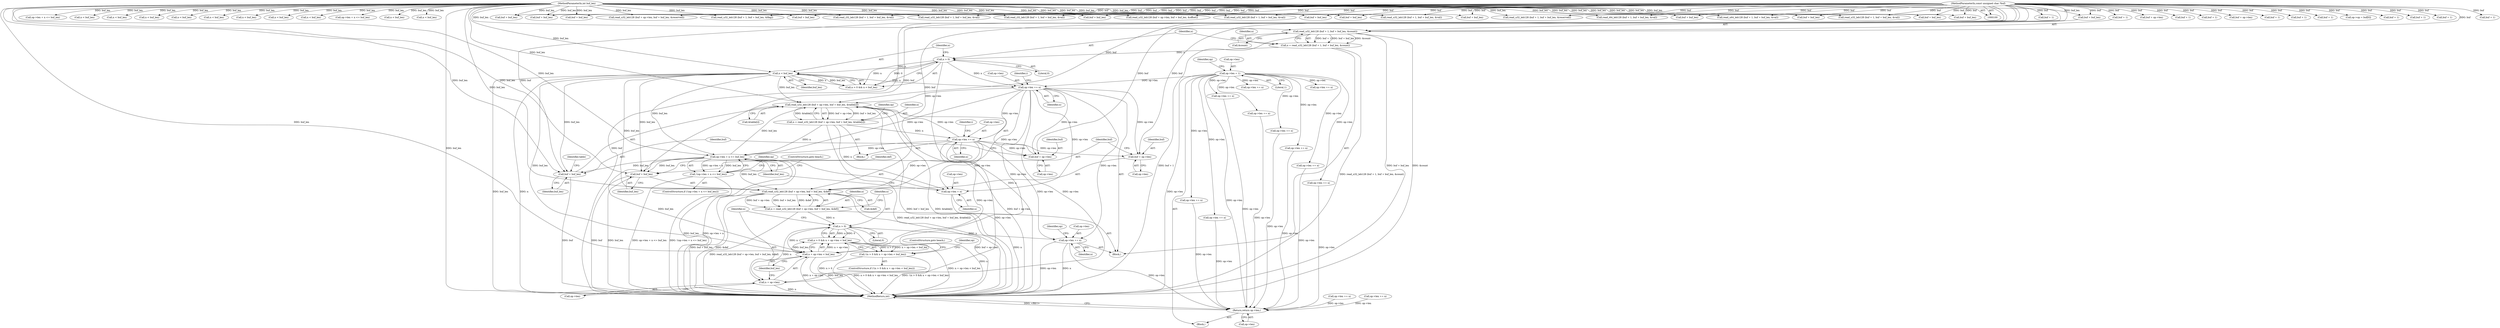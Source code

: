 digraph "1_radare2_52b1526443c1f433087928291d1c3d37a5600515@array" {
"1000499" [label="(Call,read_u32_leb128 (buf + op->len, buf + buf_len, &table[i]))"];
"1000102" [label="(MethodParameterIn,const unsigned char *buf)"];
"1000482" [label="(Call,op->len += n)"];
"1000462" [label="(Call,n > 0)"];
"1000448" [label="(Call,n = read_u32_leb128 (buf + 1, buf + buf_len, &count))"];
"1000450" [label="(Call,read_u32_leb128 (buf + 1, buf + buf_len, &count))"];
"1000103" [label="(MethodParameterIn,int buf_len)"];
"1000465" [label="(Call,n < buf_len)"];
"1000105" [label="(Call,op->len = 1)"];
"1000522" [label="(Call,op->len += n)"];
"1000497" [label="(Call,n = read_u32_leb128 (buf + op->len, buf + buf_len, &table[i]))"];
"1000499" [label="(Call,read_u32_leb128 (buf + op->len, buf + buf_len, &table[i]))"];
"1000514" [label="(Call,op->len + n <= buf_len)"];
"1000505" [label="(Call,buf + buf_len)"];
"1000513" [label="(Call,!(op->len + n <= buf_len))"];
"1000529" [label="(Call,read_u32_leb128 (buf + op->len, buf + buf_len, &def))"];
"1000527" [label="(Call,n = read_u32_leb128 (buf + op->len, buf + buf_len, &def))"];
"1000543" [label="(Call,n > 0)"];
"1000542" [label="(Call,n > 0 && n + op->len < buf_len)"];
"1000541" [label="(Call,!(n > 0 && n + op->len < buf_len))"];
"1000546" [label="(Call,n + op->len < buf_len)"];
"1000547" [label="(Call,n + op->len)"];
"1000554" [label="(Call,op->len += n)"];
"1001053" [label="(Return,return op->len;)"];
"1000535" [label="(Call,buf + buf_len)"];
"1000515" [label="(Call,op->len + n)"];
"1000500" [label="(Call,buf + op->len)"];
"1000530" [label="(Call,buf + op->len)"];
"1000830" [label="(Call,op->len + n <= buf_len)"];
"1000530" [label="(Call,buf + op->len)"];
"1000457" [label="(Call,&count)"];
"1000660" [label="(Call,buf + op->len)"];
"1000718" [label="(Call,buf + 1)"];
"1000913" [label="(Call,buf + 1)"];
"1000520" [label="(Identifier,buf_len)"];
"1000454" [label="(Call,buf + buf_len)"];
"1000965" [label="(Call,op->len += n)"];
"1000466" [label="(Identifier,n)"];
"1000538" [label="(Call,&def)"];
"1000897" [label="(Call,op->len += n)"];
"1000524" [label="(Identifier,op)"];
"1001035" [label="(Call,n < buf_len)"];
"1000105" [label="(Call,op->len = 1)"];
"1000402" [label="(Call,buf + buf_len)"];
"1000527" [label="(Call,n = read_u32_leb128 (buf + op->len, buf + buf_len, &def))"];
"1000556" [label="(Identifier,op)"];
"1000984" [label="(Call,buf + buf_len)"];
"1000427" [label="(Call,op->len += n)"];
"1000514" [label="(Call,op->len + n <= buf_len)"];
"1000448" [label="(Call,n = read_u32_leb128 (buf + 1, buf + buf_len, &count))"];
"1000522" [label="(Call,op->len += n)"];
"1000814" [label="(Call,buf + op->len)"];
"1000916" [label="(Call,buf + buf_len)"];
"1000497" [label="(Call,n = read_u32_leb128 (buf + op->len, buf + buf_len, &table[i]))"];
"1000659" [label="(Call,read_u32_leb128 (buf + op->len, buf + buf_len, &reserved))"];
"1000931" [label="(Call,op->len += n)"];
"1000483" [label="(Call,op->len)"];
"1000787" [label="(Call,read_u32_leb128 (buf + 1, buf + buf_len, &flag))"];
"1000652" [label="(Call,op->len += n)"];
"1000501" [label="(Identifier,buf)"];
"1000112" [label="(Identifier,op)"];
"1000489" [label="(Identifier,i)"];
"1001045" [label="(Call,op->len += n)"];
"1000791" [label="(Call,buf + buf_len)"];
"1000912" [label="(Call,read_i32_leb128 (buf + 1, buf + buf_len, &val))"];
"1000732" [label="(Call,n < buf_len)"];
"1000306" [label="(Call,n < buf_len)"];
"1000788" [label="(Call,buf + 1)"];
"1000633" [label="(Call,read_u32_leb128 (buf + 1, buf + buf_len, &val))"];
"1000529" [label="(Call,read_u32_leb128 (buf + op->len, buf + buf_len, &def))"];
"1000500" [label="(Call,buf + op->len)"];
"1000291" [label="(Call,read_i32_leb128 (buf + 1, buf + buf_len, &val))"];
"1000721" [label="(Call,buf + buf_len)"];
"1000381" [label="(Call,op->len += n)"];
"1000813" [label="(Call,read_u32_leb128 (buf + op->len, buf + buf_len, &offset))"];
"1000545" [label="(Literal,0)"];
"1000554" [label="(Call,op->len += n)"];
"1000451" [label="(Call,buf + 1)"];
"1000467" [label="(Identifier,buf_len)"];
"1000981" [label="(Call,buf + 1)"];
"1000398" [label="(Call,read_u32_leb128 (buf + 1, buf + buf_len, &val))"];
"1000515" [label="(Call,op->len + n)"];
"1000544" [label="(Identifier,n)"];
"1000637" [label="(Call,buf + buf_len)"];
"1000947" [label="(Call,buf + 1)"];
"1000450" [label="(Call,read_u32_leb128 (buf + 1, buf + buf_len, &count))"];
"1000536" [label="(Identifier,buf)"];
"1000110" [label="(Call,op->op = buf[0])"];
"1000499" [label="(Call,read_u32_leb128 (buf + op->len, buf + buf_len, &table[i]))"];
"1000880" [label="(Call,n < buf_len)"];
"1000961" [label="(Call,n < buf_len)"];
"1000486" [label="(Identifier,n)"];
"1000528" [label="(Identifier,n)"];
"1000995" [label="(Call,n < buf_len)"];
"1000869" [label="(Call,buf + buf_len)"];
"1000549" [label="(Call,op->len)"];
"1000507" [label="(Identifier,buf_len)"];
"1000547" [label="(Call,n + op->len)"];
"1000109" [label="(Literal,1)"];
"1000717" [label="(Call,read_u32_leb128 (buf + 1, buf + buf_len, &val))"];
"1000513" [label="(Call,!(op->len + n <= buf_len))"];
"1000465" [label="(Call,n < buf_len)"];
"1000665" [label="(Call,buf + buf_len)"];
"1000464" [label="(Literal,0)"];
"1000865" [label="(Call,read_u32_leb128 (buf + 1, buf + buf_len, &reserved))"];
"1000512" [label="(ControlStructure,if (!(op->len + n <= buf_len)))"];
"1000698" [label="(Call,op->len += n)"];
"1000552" [label="(Identifier,buf_len)"];
"1000463" [label="(Identifier,n)"];
"1000526" [label="(Identifier,n)"];
"1000946" [label="(Call,read_i64_leb128 (buf + 1, buf + buf_len, &val))"];
"1000519" [label="(Identifier,n)"];
"1000295" [label="(Call,buf + buf_len)"];
"1000648" [label="(Call,n < buf_len)"];
"1000537" [label="(Identifier,buf_len)"];
"1000558" [label="(Identifier,n)"];
"1000434" [label="(Block,)"];
"1000540" [label="(ControlStructure,if (!(n > 0 && n + op->len < buf_len)))"];
"1000292" [label="(Call,buf + 1)"];
"1000802" [label="(Call,n < buf_len)"];
"1001020" [label="(Call,read_u64_leb128 (buf + 1, buf + buf_len, &val))"];
"1000539" [label="(Identifier,def)"];
"1000517" [label="(Identifier,op)"];
"1000746" [label="(Call,op->len += n)"];
"1000506" [label="(Identifier,buf)"];
"1000535" [label="(Call,buf + buf_len)"];
"1001024" [label="(Call,buf + buf_len)"];
"1000561" [label="(Identifier,op)"];
"1000553" [label="(ControlStructure,goto beach;)"];
"1001021" [label="(Call,buf + 1)"];
"1000505" [label="(Call,buf + buf_len)"];
"1000543" [label="(Call,n > 0)"];
"1000502" [label="(Call,op->len)"];
"1000866" [label="(Call,buf + 1)"];
"1000676" [label="(Call,op->len + n <= buf_len)"];
"1000498" [label="(Identifier,n)"];
"1001073" [label="(MethodReturn,int)"];
"1000482" [label="(Call,op->len += n)"];
"1000849" [label="(Call,op->len += n)"];
"1000510" [label="(Identifier,table)"];
"1000495" [label="(Identifier,i)"];
"1000516" [label="(Call,op->len)"];
"1000634" [label="(Call,buf + 1)"];
"1000531" [label="(Identifier,buf)"];
"1000532" [label="(Call,op->len)"];
"1000546" [label="(Call,n + op->len < buf_len)"];
"1000106" [label="(Call,op->len)"];
"1000462" [label="(Call,n > 0)"];
"1001005" [label="(Call,op->len += n)"];
"1000103" [label="(MethodParameterIn,int buf_len)"];
"1000461" [label="(Call,n > 0 && n < buf_len)"];
"1000980" [label="(Call,read_u32_leb128 (buf + 1, buf + buf_len, &val))"];
"1000399" [label="(Call,buf + 1)"];
"1000548" [label="(Identifier,n)"];
"1000413" [label="(Call,n < buf_len)"];
"1000104" [label="(Block,)"];
"1000541" [label="(Call,!(n > 0 && n + op->len < buf_len))"];
"1000102" [label="(MethodParameterIn,const unsigned char *buf)"];
"1000806" [label="(Call,op->len += n)"];
"1000819" [label="(Call,buf + buf_len)"];
"1000521" [label="(ControlStructure,goto beach;)"];
"1000496" [label="(Block,)"];
"1001053" [label="(Return,return op->len;)"];
"1000542" [label="(Call,n > 0 && n + op->len < buf_len)"];
"1000555" [label="(Call,op->len)"];
"1000523" [label="(Call,op->len)"];
"1001054" [label="(Call,op->len)"];
"1000927" [label="(Call,n < buf_len)"];
"1000449" [label="(Identifier,n)"];
"1000950" [label="(Call,buf + buf_len)"];
"1000508" [label="(Call,&table[i])"];
"1000499" -> "1000497"  [label="AST: "];
"1000499" -> "1000508"  [label="CFG: "];
"1000500" -> "1000499"  [label="AST: "];
"1000505" -> "1000499"  [label="AST: "];
"1000508" -> "1000499"  [label="AST: "];
"1000497" -> "1000499"  [label="CFG: "];
"1000499" -> "1001073"  [label="DDG: buf + op->len"];
"1000499" -> "1001073"  [label="DDG: buf + buf_len"];
"1000499" -> "1001073"  [label="DDG: &table[i]"];
"1000499" -> "1000497"  [label="DDG: buf + op->len"];
"1000499" -> "1000497"  [label="DDG: buf + buf_len"];
"1000499" -> "1000497"  [label="DDG: &table[i]"];
"1000102" -> "1000499"  [label="DDG: buf"];
"1000482" -> "1000499"  [label="DDG: op->len"];
"1000522" -> "1000499"  [label="DDG: op->len"];
"1000514" -> "1000499"  [label="DDG: buf_len"];
"1000465" -> "1000499"  [label="DDG: buf_len"];
"1000103" -> "1000499"  [label="DDG: buf_len"];
"1000102" -> "1000100"  [label="AST: "];
"1000102" -> "1001073"  [label="DDG: buf"];
"1000102" -> "1000110"  [label="DDG: buf"];
"1000102" -> "1000291"  [label="DDG: buf"];
"1000102" -> "1000292"  [label="DDG: buf"];
"1000102" -> "1000295"  [label="DDG: buf"];
"1000102" -> "1000398"  [label="DDG: buf"];
"1000102" -> "1000399"  [label="DDG: buf"];
"1000102" -> "1000402"  [label="DDG: buf"];
"1000102" -> "1000450"  [label="DDG: buf"];
"1000102" -> "1000451"  [label="DDG: buf"];
"1000102" -> "1000454"  [label="DDG: buf"];
"1000102" -> "1000500"  [label="DDG: buf"];
"1000102" -> "1000505"  [label="DDG: buf"];
"1000102" -> "1000529"  [label="DDG: buf"];
"1000102" -> "1000530"  [label="DDG: buf"];
"1000102" -> "1000535"  [label="DDG: buf"];
"1000102" -> "1000633"  [label="DDG: buf"];
"1000102" -> "1000634"  [label="DDG: buf"];
"1000102" -> "1000637"  [label="DDG: buf"];
"1000102" -> "1000659"  [label="DDG: buf"];
"1000102" -> "1000660"  [label="DDG: buf"];
"1000102" -> "1000665"  [label="DDG: buf"];
"1000102" -> "1000717"  [label="DDG: buf"];
"1000102" -> "1000718"  [label="DDG: buf"];
"1000102" -> "1000721"  [label="DDG: buf"];
"1000102" -> "1000787"  [label="DDG: buf"];
"1000102" -> "1000788"  [label="DDG: buf"];
"1000102" -> "1000791"  [label="DDG: buf"];
"1000102" -> "1000813"  [label="DDG: buf"];
"1000102" -> "1000814"  [label="DDG: buf"];
"1000102" -> "1000819"  [label="DDG: buf"];
"1000102" -> "1000865"  [label="DDG: buf"];
"1000102" -> "1000866"  [label="DDG: buf"];
"1000102" -> "1000869"  [label="DDG: buf"];
"1000102" -> "1000912"  [label="DDG: buf"];
"1000102" -> "1000913"  [label="DDG: buf"];
"1000102" -> "1000916"  [label="DDG: buf"];
"1000102" -> "1000946"  [label="DDG: buf"];
"1000102" -> "1000947"  [label="DDG: buf"];
"1000102" -> "1000950"  [label="DDG: buf"];
"1000102" -> "1000980"  [label="DDG: buf"];
"1000102" -> "1000981"  [label="DDG: buf"];
"1000102" -> "1000984"  [label="DDG: buf"];
"1000102" -> "1001020"  [label="DDG: buf"];
"1000102" -> "1001021"  [label="DDG: buf"];
"1000102" -> "1001024"  [label="DDG: buf"];
"1000482" -> "1000434"  [label="AST: "];
"1000482" -> "1000486"  [label="CFG: "];
"1000483" -> "1000482"  [label="AST: "];
"1000486" -> "1000482"  [label="AST: "];
"1000489" -> "1000482"  [label="CFG: "];
"1000462" -> "1000482"  [label="DDG: n"];
"1000465" -> "1000482"  [label="DDG: n"];
"1000105" -> "1000482"  [label="DDG: op->len"];
"1000482" -> "1000500"  [label="DDG: op->len"];
"1000482" -> "1000514"  [label="DDG: op->len"];
"1000482" -> "1000515"  [label="DDG: op->len"];
"1000482" -> "1000522"  [label="DDG: op->len"];
"1000482" -> "1000529"  [label="DDG: op->len"];
"1000482" -> "1000530"  [label="DDG: op->len"];
"1000482" -> "1000546"  [label="DDG: op->len"];
"1000482" -> "1000547"  [label="DDG: op->len"];
"1000482" -> "1000554"  [label="DDG: op->len"];
"1000462" -> "1000461"  [label="AST: "];
"1000462" -> "1000464"  [label="CFG: "];
"1000463" -> "1000462"  [label="AST: "];
"1000464" -> "1000462"  [label="AST: "];
"1000466" -> "1000462"  [label="CFG: "];
"1000461" -> "1000462"  [label="CFG: "];
"1000462" -> "1001073"  [label="DDG: n"];
"1000462" -> "1000461"  [label="DDG: n"];
"1000462" -> "1000461"  [label="DDG: 0"];
"1000448" -> "1000462"  [label="DDG: n"];
"1000462" -> "1000465"  [label="DDG: n"];
"1000448" -> "1000434"  [label="AST: "];
"1000448" -> "1000450"  [label="CFG: "];
"1000449" -> "1000448"  [label="AST: "];
"1000450" -> "1000448"  [label="AST: "];
"1000463" -> "1000448"  [label="CFG: "];
"1000448" -> "1001073"  [label="DDG: read_u32_leb128 (buf + 1, buf + buf_len, &count)"];
"1000450" -> "1000448"  [label="DDG: buf + 1"];
"1000450" -> "1000448"  [label="DDG: buf + buf_len"];
"1000450" -> "1000448"  [label="DDG: &count"];
"1000450" -> "1000457"  [label="CFG: "];
"1000451" -> "1000450"  [label="AST: "];
"1000454" -> "1000450"  [label="AST: "];
"1000457" -> "1000450"  [label="AST: "];
"1000450" -> "1001073"  [label="DDG: &count"];
"1000450" -> "1001073"  [label="DDG: buf + 1"];
"1000450" -> "1001073"  [label="DDG: buf + buf_len"];
"1000103" -> "1000450"  [label="DDG: buf_len"];
"1000103" -> "1000100"  [label="AST: "];
"1000103" -> "1001073"  [label="DDG: buf_len"];
"1000103" -> "1000291"  [label="DDG: buf_len"];
"1000103" -> "1000295"  [label="DDG: buf_len"];
"1000103" -> "1000306"  [label="DDG: buf_len"];
"1000103" -> "1000398"  [label="DDG: buf_len"];
"1000103" -> "1000402"  [label="DDG: buf_len"];
"1000103" -> "1000413"  [label="DDG: buf_len"];
"1000103" -> "1000454"  [label="DDG: buf_len"];
"1000103" -> "1000465"  [label="DDG: buf_len"];
"1000103" -> "1000505"  [label="DDG: buf_len"];
"1000103" -> "1000514"  [label="DDG: buf_len"];
"1000103" -> "1000529"  [label="DDG: buf_len"];
"1000103" -> "1000535"  [label="DDG: buf_len"];
"1000103" -> "1000546"  [label="DDG: buf_len"];
"1000103" -> "1000633"  [label="DDG: buf_len"];
"1000103" -> "1000637"  [label="DDG: buf_len"];
"1000103" -> "1000648"  [label="DDG: buf_len"];
"1000103" -> "1000659"  [label="DDG: buf_len"];
"1000103" -> "1000665"  [label="DDG: buf_len"];
"1000103" -> "1000676"  [label="DDG: buf_len"];
"1000103" -> "1000717"  [label="DDG: buf_len"];
"1000103" -> "1000721"  [label="DDG: buf_len"];
"1000103" -> "1000732"  [label="DDG: buf_len"];
"1000103" -> "1000787"  [label="DDG: buf_len"];
"1000103" -> "1000791"  [label="DDG: buf_len"];
"1000103" -> "1000802"  [label="DDG: buf_len"];
"1000103" -> "1000813"  [label="DDG: buf_len"];
"1000103" -> "1000819"  [label="DDG: buf_len"];
"1000103" -> "1000830"  [label="DDG: buf_len"];
"1000103" -> "1000865"  [label="DDG: buf_len"];
"1000103" -> "1000869"  [label="DDG: buf_len"];
"1000103" -> "1000880"  [label="DDG: buf_len"];
"1000103" -> "1000912"  [label="DDG: buf_len"];
"1000103" -> "1000916"  [label="DDG: buf_len"];
"1000103" -> "1000927"  [label="DDG: buf_len"];
"1000103" -> "1000946"  [label="DDG: buf_len"];
"1000103" -> "1000950"  [label="DDG: buf_len"];
"1000103" -> "1000961"  [label="DDG: buf_len"];
"1000103" -> "1000980"  [label="DDG: buf_len"];
"1000103" -> "1000984"  [label="DDG: buf_len"];
"1000103" -> "1000995"  [label="DDG: buf_len"];
"1000103" -> "1001020"  [label="DDG: buf_len"];
"1000103" -> "1001024"  [label="DDG: buf_len"];
"1000103" -> "1001035"  [label="DDG: buf_len"];
"1000465" -> "1000461"  [label="AST: "];
"1000465" -> "1000467"  [label="CFG: "];
"1000466" -> "1000465"  [label="AST: "];
"1000467" -> "1000465"  [label="AST: "];
"1000461" -> "1000465"  [label="CFG: "];
"1000465" -> "1001073"  [label="DDG: buf_len"];
"1000465" -> "1001073"  [label="DDG: n"];
"1000465" -> "1000461"  [label="DDG: n"];
"1000465" -> "1000461"  [label="DDG: buf_len"];
"1000465" -> "1000505"  [label="DDG: buf_len"];
"1000465" -> "1000514"  [label="DDG: buf_len"];
"1000465" -> "1000529"  [label="DDG: buf_len"];
"1000465" -> "1000535"  [label="DDG: buf_len"];
"1000465" -> "1000546"  [label="DDG: buf_len"];
"1000105" -> "1000104"  [label="AST: "];
"1000105" -> "1000109"  [label="CFG: "];
"1000106" -> "1000105"  [label="AST: "];
"1000109" -> "1000105"  [label="AST: "];
"1000112" -> "1000105"  [label="CFG: "];
"1000105" -> "1001073"  [label="DDG: op->len"];
"1000105" -> "1000381"  [label="DDG: op->len"];
"1000105" -> "1000427"  [label="DDG: op->len"];
"1000105" -> "1000652"  [label="DDG: op->len"];
"1000105" -> "1000746"  [label="DDG: op->len"];
"1000105" -> "1000806"  [label="DDG: op->len"];
"1000105" -> "1000897"  [label="DDG: op->len"];
"1000105" -> "1000931"  [label="DDG: op->len"];
"1000105" -> "1000965"  [label="DDG: op->len"];
"1000105" -> "1001005"  [label="DDG: op->len"];
"1000105" -> "1001045"  [label="DDG: op->len"];
"1000105" -> "1001053"  [label="DDG: op->len"];
"1000522" -> "1000496"  [label="AST: "];
"1000522" -> "1000526"  [label="CFG: "];
"1000523" -> "1000522"  [label="AST: "];
"1000526" -> "1000522"  [label="AST: "];
"1000495" -> "1000522"  [label="CFG: "];
"1000522" -> "1000500"  [label="DDG: op->len"];
"1000522" -> "1000514"  [label="DDG: op->len"];
"1000522" -> "1000515"  [label="DDG: op->len"];
"1000497" -> "1000522"  [label="DDG: n"];
"1000522" -> "1000529"  [label="DDG: op->len"];
"1000522" -> "1000530"  [label="DDG: op->len"];
"1000522" -> "1000546"  [label="DDG: op->len"];
"1000522" -> "1000547"  [label="DDG: op->len"];
"1000522" -> "1000554"  [label="DDG: op->len"];
"1000497" -> "1000496"  [label="AST: "];
"1000498" -> "1000497"  [label="AST: "];
"1000517" -> "1000497"  [label="CFG: "];
"1000497" -> "1001073"  [label="DDG: read_u32_leb128 (buf + op->len, buf + buf_len, &table[i])"];
"1000497" -> "1000514"  [label="DDG: n"];
"1000497" -> "1000515"  [label="DDG: n"];
"1000514" -> "1000513"  [label="AST: "];
"1000514" -> "1000520"  [label="CFG: "];
"1000515" -> "1000514"  [label="AST: "];
"1000520" -> "1000514"  [label="AST: "];
"1000513" -> "1000514"  [label="CFG: "];
"1000514" -> "1001073"  [label="DDG: buf_len"];
"1000514" -> "1001073"  [label="DDG: op->len + n"];
"1000514" -> "1000505"  [label="DDG: buf_len"];
"1000514" -> "1000513"  [label="DDG: op->len + n"];
"1000514" -> "1000513"  [label="DDG: buf_len"];
"1000514" -> "1000529"  [label="DDG: buf_len"];
"1000514" -> "1000535"  [label="DDG: buf_len"];
"1000514" -> "1000546"  [label="DDG: buf_len"];
"1000505" -> "1000507"  [label="CFG: "];
"1000506" -> "1000505"  [label="AST: "];
"1000507" -> "1000505"  [label="AST: "];
"1000510" -> "1000505"  [label="CFG: "];
"1000505" -> "1001073"  [label="DDG: buf"];
"1000513" -> "1000512"  [label="AST: "];
"1000521" -> "1000513"  [label="CFG: "];
"1000524" -> "1000513"  [label="CFG: "];
"1000513" -> "1001073"  [label="DDG: !(op->len + n <= buf_len)"];
"1000513" -> "1001073"  [label="DDG: op->len + n <= buf_len"];
"1000529" -> "1000527"  [label="AST: "];
"1000529" -> "1000538"  [label="CFG: "];
"1000530" -> "1000529"  [label="AST: "];
"1000535" -> "1000529"  [label="AST: "];
"1000538" -> "1000529"  [label="AST: "];
"1000527" -> "1000529"  [label="CFG: "];
"1000529" -> "1001073"  [label="DDG: buf + op->len"];
"1000529" -> "1001073"  [label="DDG: buf + buf_len"];
"1000529" -> "1001073"  [label="DDG: &def"];
"1000529" -> "1000527"  [label="DDG: buf + op->len"];
"1000529" -> "1000527"  [label="DDG: buf + buf_len"];
"1000529" -> "1000527"  [label="DDG: &def"];
"1000527" -> "1000434"  [label="AST: "];
"1000528" -> "1000527"  [label="AST: "];
"1000544" -> "1000527"  [label="CFG: "];
"1000527" -> "1001073"  [label="DDG: read_u32_leb128 (buf + op->len, buf + buf_len, &def)"];
"1000527" -> "1000543"  [label="DDG: n"];
"1000543" -> "1000542"  [label="AST: "];
"1000543" -> "1000545"  [label="CFG: "];
"1000544" -> "1000543"  [label="AST: "];
"1000545" -> "1000543"  [label="AST: "];
"1000548" -> "1000543"  [label="CFG: "];
"1000542" -> "1000543"  [label="CFG: "];
"1000543" -> "1001073"  [label="DDG: n"];
"1000543" -> "1000542"  [label="DDG: n"];
"1000543" -> "1000542"  [label="DDG: 0"];
"1000543" -> "1000546"  [label="DDG: n"];
"1000543" -> "1000547"  [label="DDG: n"];
"1000543" -> "1000554"  [label="DDG: n"];
"1000542" -> "1000541"  [label="AST: "];
"1000542" -> "1000546"  [label="CFG: "];
"1000546" -> "1000542"  [label="AST: "];
"1000541" -> "1000542"  [label="CFG: "];
"1000542" -> "1001073"  [label="DDG: n + op->len < buf_len"];
"1000542" -> "1001073"  [label="DDG: n > 0"];
"1000542" -> "1000541"  [label="DDG: n > 0"];
"1000542" -> "1000541"  [label="DDG: n + op->len < buf_len"];
"1000546" -> "1000542"  [label="DDG: n + op->len"];
"1000546" -> "1000542"  [label="DDG: buf_len"];
"1000541" -> "1000540"  [label="AST: "];
"1000553" -> "1000541"  [label="CFG: "];
"1000556" -> "1000541"  [label="CFG: "];
"1000541" -> "1001073"  [label="DDG: n > 0 && n + op->len < buf_len"];
"1000541" -> "1001073"  [label="DDG: !(n > 0 && n + op->len < buf_len)"];
"1000546" -> "1000552"  [label="CFG: "];
"1000547" -> "1000546"  [label="AST: "];
"1000552" -> "1000546"  [label="AST: "];
"1000546" -> "1001073"  [label="DDG: n + op->len"];
"1000546" -> "1001073"  [label="DDG: buf_len"];
"1000547" -> "1000549"  [label="CFG: "];
"1000548" -> "1000547"  [label="AST: "];
"1000549" -> "1000547"  [label="AST: "];
"1000552" -> "1000547"  [label="CFG: "];
"1000547" -> "1001073"  [label="DDG: n"];
"1000554" -> "1000434"  [label="AST: "];
"1000554" -> "1000558"  [label="CFG: "];
"1000555" -> "1000554"  [label="AST: "];
"1000558" -> "1000554"  [label="AST: "];
"1000561" -> "1000554"  [label="CFG: "];
"1000554" -> "1001073"  [label="DDG: op->len"];
"1000554" -> "1001073"  [label="DDG: n"];
"1000554" -> "1001053"  [label="DDG: op->len"];
"1001053" -> "1000104"  [label="AST: "];
"1001053" -> "1001054"  [label="CFG: "];
"1001054" -> "1001053"  [label="AST: "];
"1001073" -> "1001053"  [label="CFG: "];
"1001053" -> "1001073"  [label="DDG: <RET>"];
"1000427" -> "1001053"  [label="DDG: op->len"];
"1000849" -> "1001053"  [label="DDG: op->len"];
"1000746" -> "1001053"  [label="DDG: op->len"];
"1000897" -> "1001053"  [label="DDG: op->len"];
"1000965" -> "1001053"  [label="DDG: op->len"];
"1000381" -> "1001053"  [label="DDG: op->len"];
"1000931" -> "1001053"  [label="DDG: op->len"];
"1001005" -> "1001053"  [label="DDG: op->len"];
"1001045" -> "1001053"  [label="DDG: op->len"];
"1000698" -> "1001053"  [label="DDG: op->len"];
"1000535" -> "1000537"  [label="CFG: "];
"1000536" -> "1000535"  [label="AST: "];
"1000537" -> "1000535"  [label="AST: "];
"1000539" -> "1000535"  [label="CFG: "];
"1000535" -> "1001073"  [label="DDG: buf"];
"1000535" -> "1001073"  [label="DDG: buf_len"];
"1000515" -> "1000519"  [label="CFG: "];
"1000516" -> "1000515"  [label="AST: "];
"1000519" -> "1000515"  [label="AST: "];
"1000520" -> "1000515"  [label="CFG: "];
"1000515" -> "1001073"  [label="DDG: n"];
"1000500" -> "1000502"  [label="CFG: "];
"1000501" -> "1000500"  [label="AST: "];
"1000502" -> "1000500"  [label="AST: "];
"1000506" -> "1000500"  [label="CFG: "];
"1000530" -> "1000532"  [label="CFG: "];
"1000531" -> "1000530"  [label="AST: "];
"1000532" -> "1000530"  [label="AST: "];
"1000536" -> "1000530"  [label="CFG: "];
}
